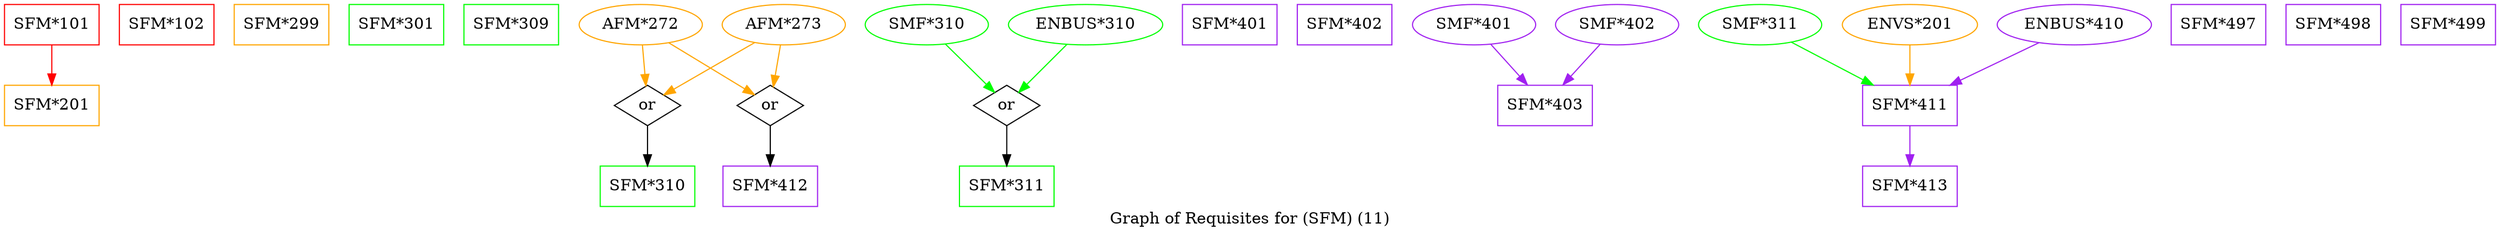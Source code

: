 strict digraph "" {
	graph [bb="0,0,2211,203",
		label="Graph of Requisites for (SFM) (11)",
		lheight=0.21,
		lp="1105.5,11.5",
		lwidth=3.46
	];
	node [label="\N"];
	"SFM*101"	[color=red,
		height=0.5,
		pos="42,185",
		shape=box,
		width=1.1667];
	"SFM*201"	[color=orange,
		height=0.5,
		pos="42,113",
		shape=box,
		width=1.1667];
	"SFM*101" -> "SFM*201"	[color=red,
		pos="e,42,131.1 42,166.7 42,158.98 42,149.71 42,141.11"];
	"SFM*102"	[color=red,
		height=0.5,
		pos="144,185",
		shape=box,
		width=1.1667];
	"SFM*299"	[color=orange,
		height=0.5,
		pos="246,185",
		shape=box,
		width=1.1667];
	"SFM*301"	[color=green,
		height=0.5,
		pos="348,185",
		shape=box,
		width=1.1667];
	"SFM*309"	[color=green,
		height=0.5,
		pos="450,185",
		shape=box,
		width=1.1667];
	"SFM*310"	[color=green,
		height=0.5,
		pos="571,41",
		shape=box,
		width=1.1667];
	or487	[height=0.5,
		label=or,
		pos="571,113",
		shape=diamond,
		width=0.81703];
	or487 -> "SFM*310"	[pos="e,571,59.104 571,94.697 571,86.983 571,77.712 571,69.112"];
	"AFM*272"	[color=orange,
		height=0.5,
		pos="565,185",
		width=1.5165];
	"AFM*272" -> or487	[color=orange,
		pos="e,569.58,130.62 566.48,166.7 567.15,158.87 567.96,149.44 568.71,140.73"];
	or489	[height=0.5,
		label=or,
		pos="680,113",
		shape=diamond,
		width=0.81703];
	"AFM*272" -> or489	[color=orange,
		pos="e,665.93,122.57 589.95,168.81 609.94,156.65 637.74,139.72 657.15,127.91"];
	"SFM*412"	[color=purple,
		height=0.5,
		pos="680,41",
		shape=box,
		width=1.1667];
	or489 -> "SFM*412"	[pos="e,680,59.104 680,94.697 680,86.983 680,77.712 680,69.112"];
	"AFM*273"	[color=orange,
		height=0.5,
		pos="692,185",
		width=1.5165];
	"AFM*273" -> or487	[color=orange,
		pos="e,585.54,122.41 666.04,168.98 644.73,156.65 614.8,139.34 594.26,127.46"];
	"AFM*273" -> or489	[color=orange,
		pos="e,682.69,129.67 689.03,166.7 687.64,158.55 685.94,148.66 684.4,139.67"];
	"SFM*311"	[color=green,
		height=0.5,
		pos="890,41",
		shape=box,
		width=1.1667];
	or488	[height=0.5,
		label=or,
		pos="890,113",
		shape=diamond,
		width=0.81703];
	or488 -> "SFM*311"	[pos="e,890,59.104 890,94.697 890,86.983 890,77.712 890,69.112"];
	"SMF*310"	[color=green,
		height=0.5,
		pos="819,185",
		width=1.5165];
	"SMF*310" -> or488	[color=green,
		pos="e,879.14,124.71 835.47,167.76 846.38,157 860.71,142.88 871.94,131.81"];
	"ENBUS*310"	[color=green,
		height=0.5,
		pos="960,185",
		width=1.8957];
	"ENBUS*310" -> or488	[color=green,
		pos="e,900.6,124.6 943.41,167.41 932.74,156.74 918.88,142.88 907.95,131.95"];
	"SFM*401"	[color=purple,
		height=0.5,
		pos="1088,185",
		shape=box,
		width=1.1667];
	"SFM*402"	[color=purple,
		height=0.5,
		pos="1190,185",
		shape=box,
		width=1.1667];
	"SFM*403"	[color=purple,
		height=0.5,
		pos="1368,113",
		shape=box,
		width=1.1667];
	"SMF*401"	[color=purple,
		height=0.5,
		pos="1305,185",
		width=1.5165];
	"SMF*401" -> "SFM*403"	[color=purple,
		pos="e,1352.3,131.45 1319.9,167.41 1327.5,158.95 1337,148.47 1345.5,139.05"];
	"SMF*402"	[color=purple,
		height=0.5,
		pos="1432,185",
		width=1.5165];
	"SMF*402" -> "SFM*403"	[color=purple,
		pos="e,1384,131.45 1416.8,167.41 1409.1,158.95 1399.5,148.47 1390.9,139.05"];
	"SFM*411"	[color=purple,
		height=0.5,
		pos="1691,113",
		shape=box,
		width=1.1667];
	"SFM*413"	[color=purple,
		height=0.5,
		pos="1691,41",
		shape=box,
		width=1.1667];
	"SFM*411" -> "SFM*413"	[color=purple,
		pos="e,1691,59.104 1691,94.697 1691,86.983 1691,77.712 1691,69.112"];
	"SMF*311"	[color=green,
		height=0.5,
		pos="1559,185",
		width=1.5165];
	"SMF*311" -> "SFM*411"	[color=green,
		pos="e,1658.7,131.12 1586.7,169.33 1605,159.62 1629.3,146.72 1649.9,135.81"];
	"ENVS*201"	[color=orange,
		height=0.5,
		pos="1691,185",
		width=1.661];
	"ENVS*201" -> "SFM*411"	[color=orange,
		pos="e,1691,131.1 1691,166.7 1691,158.98 1691,149.71 1691,141.11"];
	"ENBUS*410"	[color=purple,
		height=0.5,
		pos="1837,185",
		width=1.8957];
	"ENBUS*410" -> "SFM*411"	[color=purple,
		pos="e,1726.6,131.08 1805.7,168.98 1785.3,159.2 1758.4,146.29 1735.7,135.44"];
	"SFM*497"	[color=purple,
		height=0.5,
		pos="1965,185",
		shape=box,
		width=1.1667];
	"SFM*498"	[color=purple,
		height=0.5,
		pos="2067,185",
		shape=box,
		width=1.1667];
	"SFM*499"	[color=purple,
		height=0.5,
		pos="2169,185",
		shape=box,
		width=1.1667];
}
